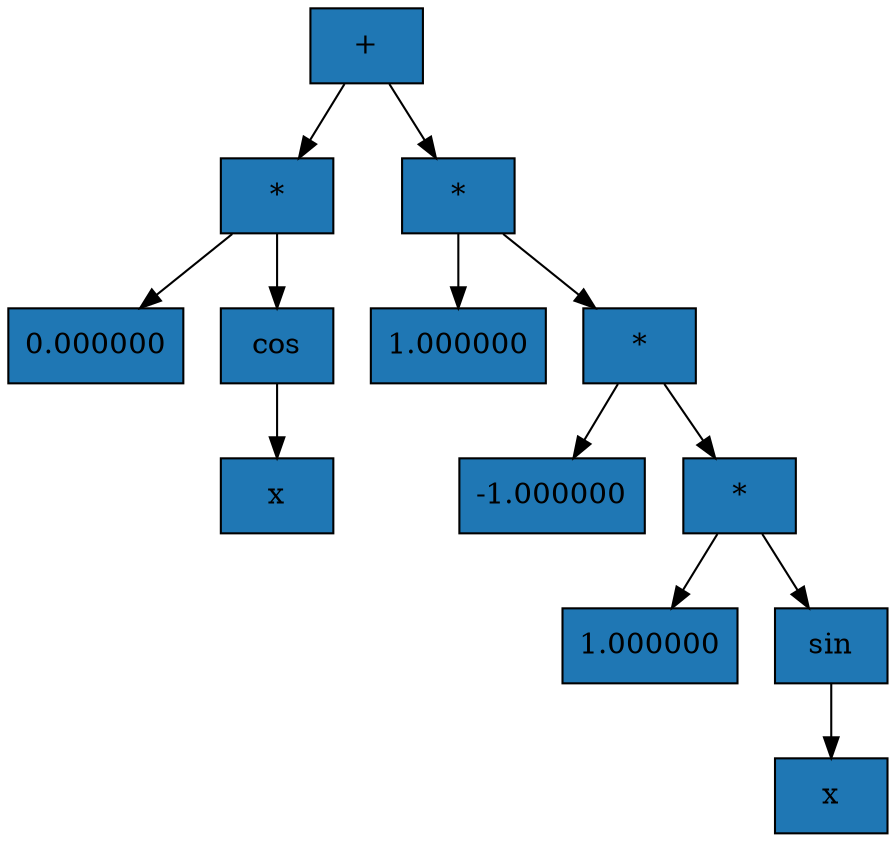 digraph G{
	Node_0 [label = "+", shape = "box", style = "filled", fillcolor = "#1f77b4"]
	Node_0 -> Node_1
	Node_1 [label = "*", shape = "box", style = "filled", fillcolor = "#1f77b4"]
	Node_1 -> Node_2
	Node_2 [label = "0.000000", shape = "box", style = "filled", fillcolor = "#1f77b4"]
	Node_1 -> Node_3
	Node_3 [label = "cos", shape = "box", style = "filled", fillcolor = "#1f77b4"]
	Node_3 -> Node_4
	Node_4 [label = "x", shape = "box", style = "filled", fillcolor = "#1f77b4"]
	Node_0 -> Node_5
	Node_5 [label = "*", shape = "box", style = "filled", fillcolor = "#1f77b4"]
	Node_5 -> Node_6
	Node_6 [label = "1.000000", shape = "box", style = "filled", fillcolor = "#1f77b4"]
	Node_5 -> Node_7
	Node_7 [label = "*", shape = "box", style = "filled", fillcolor = "#1f77b4"]
	Node_7 -> Node_8
	Node_8 [label = "-1.000000", shape = "box", style = "filled", fillcolor = "#1f77b4"]
	Node_7 -> Node_9
	Node_9 [label = "*", shape = "box", style = "filled", fillcolor = "#1f77b4"]
	Node_9 -> Node_10
	Node_10 [label = "1.000000", shape = "box", style = "filled", fillcolor = "#1f77b4"]
	Node_9 -> Node_11
	Node_11 [label = "sin", shape = "box", style = "filled", fillcolor = "#1f77b4"]
	Node_11 -> Node_12
	Node_12 [label = "x", shape = "box", style = "filled", fillcolor = "#1f77b4"]
}
